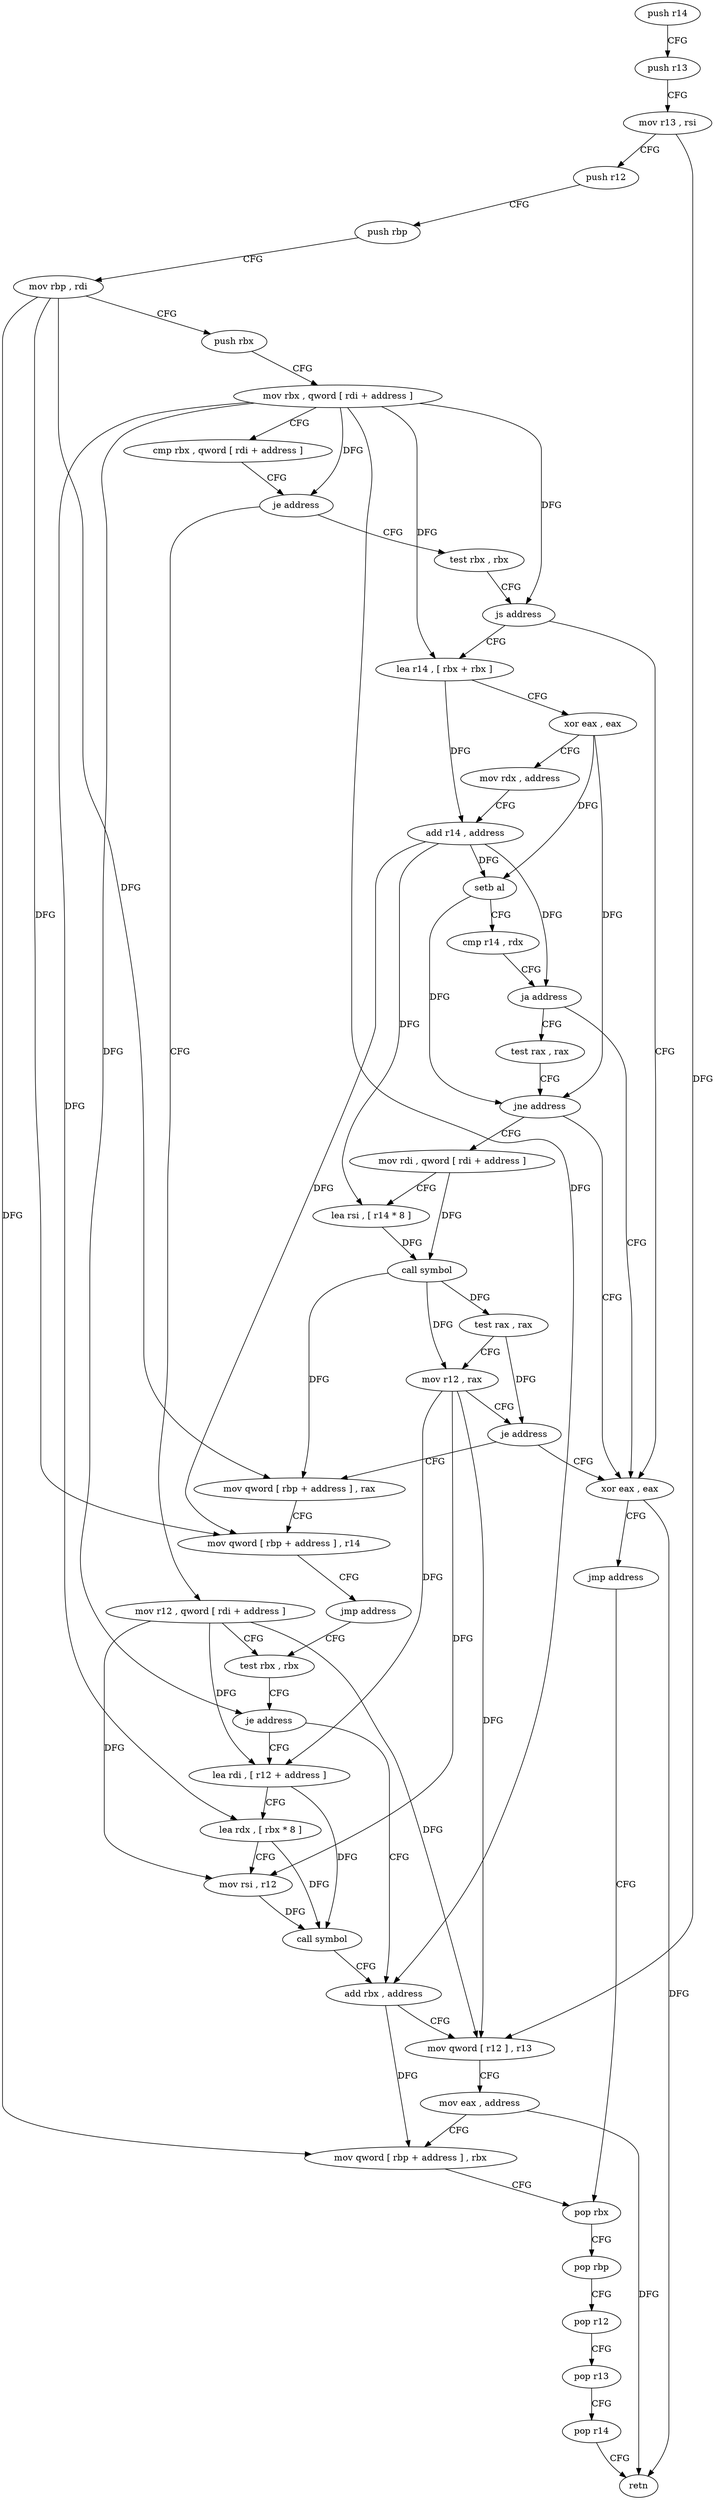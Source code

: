 digraph "func" {
"169680" [label = "push r14" ]
"169682" [label = "push r13" ]
"169684" [label = "mov r13 , rsi" ]
"169687" [label = "push r12" ]
"169689" [label = "push rbp" ]
"169690" [label = "mov rbp , rdi" ]
"169693" [label = "push rbx" ]
"169694" [label = "mov rbx , qword [ rdi + address ]" ]
"169698" [label = "cmp rbx , qword [ rdi + address ]" ]
"169702" [label = "je address" ]
"169760" [label = "test rbx , rbx" ]
"169704" [label = "mov r12 , qword [ rdi + address ]" ]
"169763" [label = "js address" ]
"169840" [label = "xor eax , eax" ]
"169765" [label = "lea r14 , [ rbx + rbx ]" ]
"169708" [label = "test rbx , rbx" ]
"169842" [label = "jmp address" ]
"169751" [label = "pop rbx" ]
"169769" [label = "xor eax , eax" ]
"169771" [label = "mov rdx , address" ]
"169781" [label = "add r14 , address" ]
"169785" [label = "setb al" ]
"169788" [label = "cmp r14 , rdx" ]
"169791" [label = "ja address" ]
"169793" [label = "test rax , rax" ]
"169734" [label = "add rbx , address" ]
"169738" [label = "mov qword [ r12 ] , r13" ]
"169742" [label = "mov eax , address" ]
"169747" [label = "mov qword [ rbp + address ] , rbx" ]
"169713" [label = "lea rdi , [ r12 + address ]" ]
"169718" [label = "lea rdx , [ rbx * 8 ]" ]
"169726" [label = "mov rsi , r12" ]
"169729" [label = "call symbol" ]
"169752" [label = "pop rbp" ]
"169753" [label = "pop r12" ]
"169755" [label = "pop r13" ]
"169757" [label = "pop r14" ]
"169759" [label = "retn" ]
"169796" [label = "jne address" ]
"169798" [label = "mov rdi , qword [ rdi + address ]" ]
"169802" [label = "lea rsi , [ r14 * 8 ]" ]
"169810" [label = "call symbol" ]
"169815" [label = "test rax , rax" ]
"169818" [label = "mov r12 , rax" ]
"169821" [label = "je address" ]
"169823" [label = "mov qword [ rbp + address ] , rax" ]
"169827" [label = "mov qword [ rbp + address ] , r14" ]
"169831" [label = "jmp address" ]
"169711" [label = "je address" ]
"169680" -> "169682" [ label = "CFG" ]
"169682" -> "169684" [ label = "CFG" ]
"169684" -> "169687" [ label = "CFG" ]
"169684" -> "169738" [ label = "DFG" ]
"169687" -> "169689" [ label = "CFG" ]
"169689" -> "169690" [ label = "CFG" ]
"169690" -> "169693" [ label = "CFG" ]
"169690" -> "169747" [ label = "DFG" ]
"169690" -> "169823" [ label = "DFG" ]
"169690" -> "169827" [ label = "DFG" ]
"169693" -> "169694" [ label = "CFG" ]
"169694" -> "169698" [ label = "CFG" ]
"169694" -> "169702" [ label = "DFG" ]
"169694" -> "169763" [ label = "DFG" ]
"169694" -> "169765" [ label = "DFG" ]
"169694" -> "169711" [ label = "DFG" ]
"169694" -> "169734" [ label = "DFG" ]
"169694" -> "169718" [ label = "DFG" ]
"169698" -> "169702" [ label = "CFG" ]
"169702" -> "169760" [ label = "CFG" ]
"169702" -> "169704" [ label = "CFG" ]
"169760" -> "169763" [ label = "CFG" ]
"169704" -> "169708" [ label = "CFG" ]
"169704" -> "169738" [ label = "DFG" ]
"169704" -> "169713" [ label = "DFG" ]
"169704" -> "169726" [ label = "DFG" ]
"169763" -> "169840" [ label = "CFG" ]
"169763" -> "169765" [ label = "CFG" ]
"169840" -> "169842" [ label = "CFG" ]
"169840" -> "169759" [ label = "DFG" ]
"169765" -> "169769" [ label = "CFG" ]
"169765" -> "169781" [ label = "DFG" ]
"169708" -> "169711" [ label = "CFG" ]
"169842" -> "169751" [ label = "CFG" ]
"169751" -> "169752" [ label = "CFG" ]
"169769" -> "169771" [ label = "CFG" ]
"169769" -> "169785" [ label = "DFG" ]
"169769" -> "169796" [ label = "DFG" ]
"169771" -> "169781" [ label = "CFG" ]
"169781" -> "169785" [ label = "DFG" ]
"169781" -> "169791" [ label = "DFG" ]
"169781" -> "169802" [ label = "DFG" ]
"169781" -> "169827" [ label = "DFG" ]
"169785" -> "169788" [ label = "CFG" ]
"169785" -> "169796" [ label = "DFG" ]
"169788" -> "169791" [ label = "CFG" ]
"169791" -> "169840" [ label = "CFG" ]
"169791" -> "169793" [ label = "CFG" ]
"169793" -> "169796" [ label = "CFG" ]
"169734" -> "169738" [ label = "CFG" ]
"169734" -> "169747" [ label = "DFG" ]
"169738" -> "169742" [ label = "CFG" ]
"169742" -> "169747" [ label = "CFG" ]
"169742" -> "169759" [ label = "DFG" ]
"169747" -> "169751" [ label = "CFG" ]
"169713" -> "169718" [ label = "CFG" ]
"169713" -> "169729" [ label = "DFG" ]
"169718" -> "169726" [ label = "CFG" ]
"169718" -> "169729" [ label = "DFG" ]
"169726" -> "169729" [ label = "DFG" ]
"169729" -> "169734" [ label = "CFG" ]
"169752" -> "169753" [ label = "CFG" ]
"169753" -> "169755" [ label = "CFG" ]
"169755" -> "169757" [ label = "CFG" ]
"169757" -> "169759" [ label = "CFG" ]
"169796" -> "169840" [ label = "CFG" ]
"169796" -> "169798" [ label = "CFG" ]
"169798" -> "169802" [ label = "CFG" ]
"169798" -> "169810" [ label = "DFG" ]
"169802" -> "169810" [ label = "DFG" ]
"169810" -> "169815" [ label = "DFG" ]
"169810" -> "169818" [ label = "DFG" ]
"169810" -> "169823" [ label = "DFG" ]
"169815" -> "169818" [ label = "CFG" ]
"169815" -> "169821" [ label = "DFG" ]
"169818" -> "169821" [ label = "CFG" ]
"169818" -> "169713" [ label = "DFG" ]
"169818" -> "169726" [ label = "DFG" ]
"169818" -> "169738" [ label = "DFG" ]
"169821" -> "169840" [ label = "CFG" ]
"169821" -> "169823" [ label = "CFG" ]
"169823" -> "169827" [ label = "CFG" ]
"169827" -> "169831" [ label = "CFG" ]
"169831" -> "169708" [ label = "CFG" ]
"169711" -> "169734" [ label = "CFG" ]
"169711" -> "169713" [ label = "CFG" ]
}
